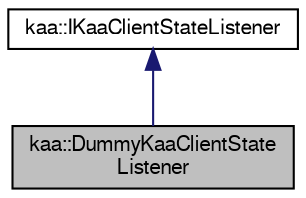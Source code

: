 digraph "kaa::DummyKaaClientStateListener"
{
  bgcolor="transparent";
  edge [fontname="FreeSans",fontsize="10",labelfontname="FreeSans",labelfontsize="10"];
  node [fontname="FreeSans",fontsize="10",shape=record];
  Node1 [label="kaa::DummyKaaClientState\lListener",height=0.2,width=0.4,color="black", fillcolor="grey75", style="filled" fontcolor="black"];
  Node2 -> Node1 [dir="back",color="midnightblue",fontsize="10",style="solid",fontname="FreeSans"];
  Node2 [label="kaa::IKaaClientStateListener",height=0.2,width=0.4,color="black",URL="$classkaa_1_1IKaaClientStateListener.html",tooltip="Notifies about Kaa client state changes and errors. "];
}
